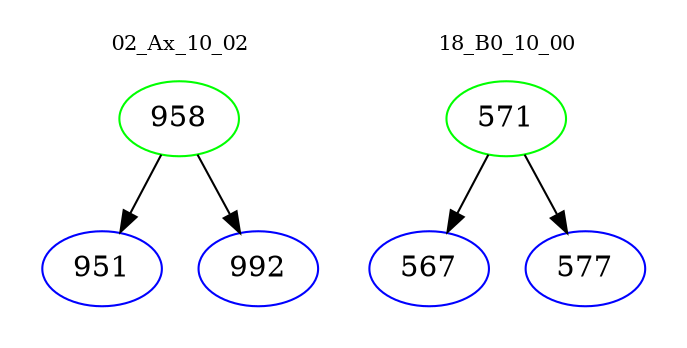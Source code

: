 digraph{
subgraph cluster_0 {
color = white
label = "02_Ax_10_02";
fontsize=10;
T0_958 [label="958", color="green"]
T0_958 -> T0_951 [color="black"]
T0_951 [label="951", color="blue"]
T0_958 -> T0_992 [color="black"]
T0_992 [label="992", color="blue"]
}
subgraph cluster_1 {
color = white
label = "18_B0_10_00";
fontsize=10;
T1_571 [label="571", color="green"]
T1_571 -> T1_567 [color="black"]
T1_567 [label="567", color="blue"]
T1_571 -> T1_577 [color="black"]
T1_577 [label="577", color="blue"]
}
}
